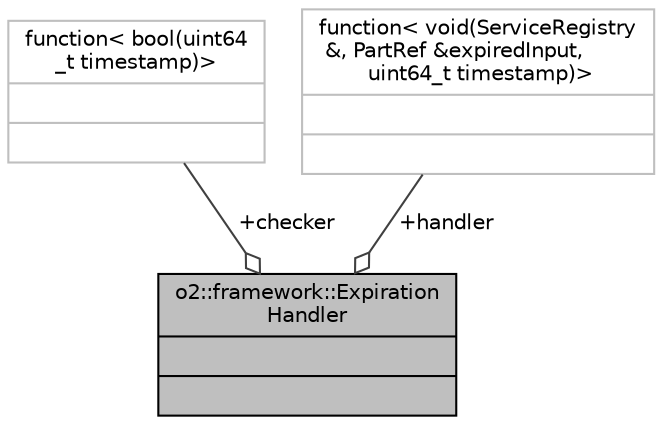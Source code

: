 digraph "o2::framework::ExpirationHandler"
{
 // INTERACTIVE_SVG=YES
  bgcolor="transparent";
  edge [fontname="Helvetica",fontsize="10",labelfontname="Helvetica",labelfontsize="10"];
  node [fontname="Helvetica",fontsize="10",shape=record];
  Node1 [label="{o2::framework::Expiration\lHandler\n||}",height=0.2,width=0.4,color="black", fillcolor="grey75", style="filled" fontcolor="black"];
  Node2 -> Node1 [color="grey25",fontsize="10",style="solid",label=" +checker" ,arrowhead="odiamond",fontname="Helvetica"];
  Node2 [label="{function\< bool(uint64\l_t timestamp)\>\n||}",height=0.2,width=0.4,color="grey75"];
  Node3 -> Node1 [color="grey25",fontsize="10",style="solid",label=" +handler" ,arrowhead="odiamond",fontname="Helvetica"];
  Node3 [label="{function\< void(ServiceRegistry\l &, PartRef &expiredInput,\l uint64_t timestamp)\>\n||}",height=0.2,width=0.4,color="grey75"];
}
